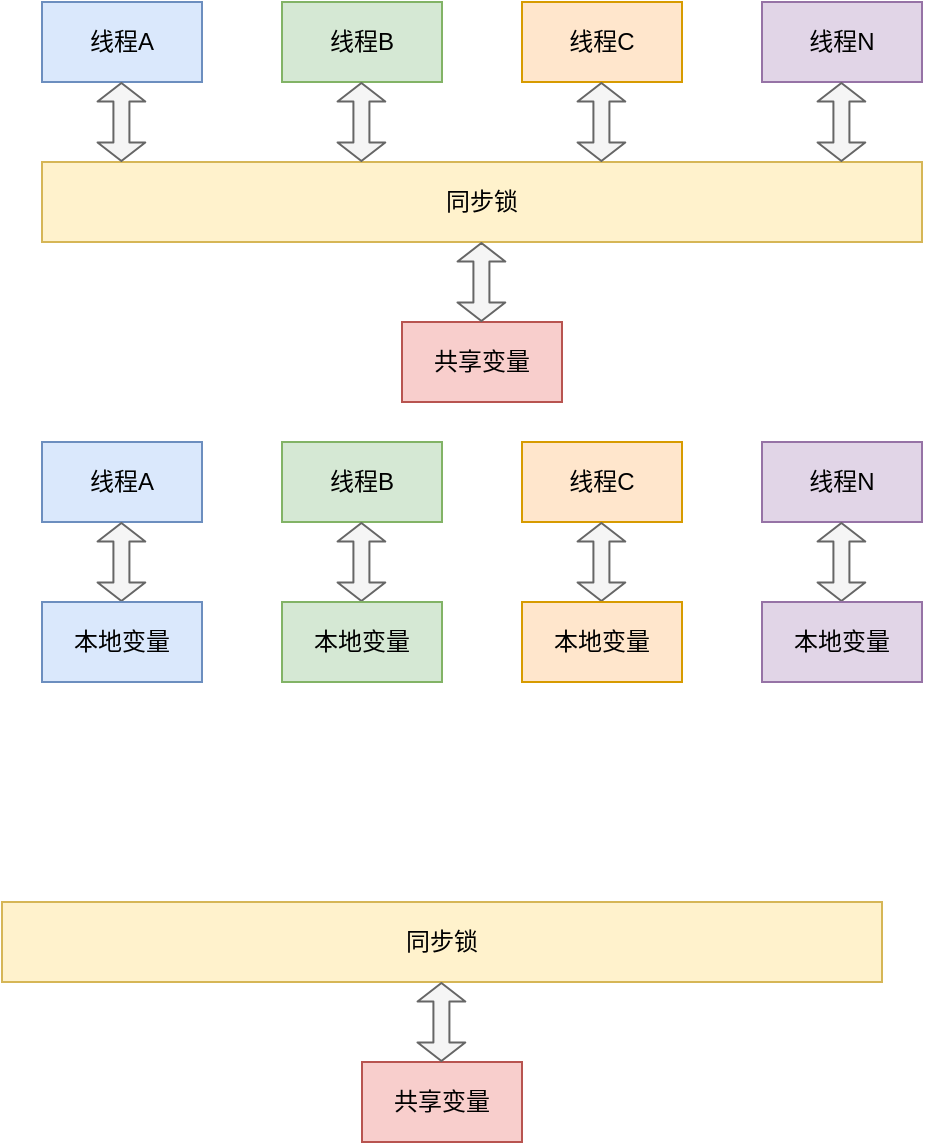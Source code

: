 <mxfile version="14.1.8" type="device"><diagram id="C5RBs43oDa-KdzZeNtuy" name="Page-1"><mxGraphModel dx="805" dy="462" grid="0" gridSize="10" guides="1" tooltips="1" connect="1" arrows="1" fold="1" page="1" pageScale="1" pageWidth="827" pageHeight="1169" math="0" shadow="0"><root><mxCell id="WIyWlLk6GJQsqaUBKTNV-0"/><mxCell id="WIyWlLk6GJQsqaUBKTNV-1" parent="WIyWlLk6GJQsqaUBKTNV-0"/><mxCell id="Cqac301YQqSdfn1WjyI0-0" value="线程A" style="rounded=0;whiteSpace=wrap;html=1;fillColor=#dae8fc;strokeColor=#6c8ebf;" vertex="1" parent="WIyWlLk6GJQsqaUBKTNV-1"><mxGeometry x="120" y="40" width="80" height="40" as="geometry"/></mxCell><mxCell id="Cqac301YQqSdfn1WjyI0-1" value="线程B" style="rounded=0;whiteSpace=wrap;html=1;fillColor=#d5e8d4;strokeColor=#82b366;" vertex="1" parent="WIyWlLk6GJQsqaUBKTNV-1"><mxGeometry x="240" y="40" width="80" height="40" as="geometry"/></mxCell><mxCell id="Cqac301YQqSdfn1WjyI0-2" value="线程C" style="rounded=0;whiteSpace=wrap;html=1;fillColor=#ffe6cc;strokeColor=#d79b00;" vertex="1" parent="WIyWlLk6GJQsqaUBKTNV-1"><mxGeometry x="360" y="40" width="80" height="40" as="geometry"/></mxCell><mxCell id="Cqac301YQqSdfn1WjyI0-3" value="线程N" style="rounded=0;whiteSpace=wrap;html=1;fillColor=#e1d5e7;strokeColor=#9673a6;" vertex="1" parent="WIyWlLk6GJQsqaUBKTNV-1"><mxGeometry x="480" y="40" width="80" height="40" as="geometry"/></mxCell><mxCell id="Cqac301YQqSdfn1WjyI0-4" value="同步锁" style="rounded=0;whiteSpace=wrap;html=1;fillColor=#fff2cc;strokeColor=#d6b656;" vertex="1" parent="WIyWlLk6GJQsqaUBKTNV-1"><mxGeometry x="120" y="120" width="440" height="40" as="geometry"/></mxCell><mxCell id="Cqac301YQqSdfn1WjyI0-5" value="共享变量" style="rounded=0;whiteSpace=wrap;html=1;fillColor=#f8cecc;strokeColor=#b85450;" vertex="1" parent="WIyWlLk6GJQsqaUBKTNV-1"><mxGeometry x="300" y="200" width="80" height="40" as="geometry"/></mxCell><mxCell id="Cqac301YQqSdfn1WjyI0-6" value="" style="shape=flexArrow;endArrow=classic;startArrow=classic;html=1;startWidth=14.857;startSize=2.76;endWidth=14.857;endSize=2.76;width=8;fillColor=#f5f5f5;strokeColor=#666666;" edge="1" parent="WIyWlLk6GJQsqaUBKTNV-1"><mxGeometry width="50" height="50" relative="1" as="geometry"><mxPoint x="339.71" y="200" as="sourcePoint"/><mxPoint x="339.71" y="160" as="targetPoint"/></mxGeometry></mxCell><mxCell id="Cqac301YQqSdfn1WjyI0-7" value="" style="shape=flexArrow;endArrow=classic;startArrow=classic;html=1;startWidth=14.857;startSize=2.76;endWidth=14.857;endSize=2.76;width=8;fillColor=#f5f5f5;strokeColor=#666666;" edge="1" parent="WIyWlLk6GJQsqaUBKTNV-1"><mxGeometry width="50" height="50" relative="1" as="geometry"><mxPoint x="159.71" y="120" as="sourcePoint"/><mxPoint x="159.71" y="80" as="targetPoint"/></mxGeometry></mxCell><mxCell id="Cqac301YQqSdfn1WjyI0-8" value="" style="shape=flexArrow;endArrow=classic;startArrow=classic;html=1;startWidth=14.857;startSize=2.76;endWidth=14.857;endSize=2.76;width=8;fillColor=#f5f5f5;strokeColor=#666666;" edge="1" parent="WIyWlLk6GJQsqaUBKTNV-1"><mxGeometry width="50" height="50" relative="1" as="geometry"><mxPoint x="279.71" y="120" as="sourcePoint"/><mxPoint x="279.71" y="80" as="targetPoint"/></mxGeometry></mxCell><mxCell id="Cqac301YQqSdfn1WjyI0-9" value="" style="shape=flexArrow;endArrow=classic;startArrow=classic;html=1;startWidth=14.857;startSize=2.76;endWidth=14.857;endSize=2.76;width=8;fillColor=#f5f5f5;strokeColor=#666666;" edge="1" parent="WIyWlLk6GJQsqaUBKTNV-1"><mxGeometry width="50" height="50" relative="1" as="geometry"><mxPoint x="399.71" y="120" as="sourcePoint"/><mxPoint x="399.71" y="80" as="targetPoint"/></mxGeometry></mxCell><mxCell id="Cqac301YQqSdfn1WjyI0-10" value="" style="shape=flexArrow;endArrow=classic;startArrow=classic;html=1;startWidth=14.857;startSize=2.76;endWidth=14.857;endSize=2.76;width=8;fillColor=#f5f5f5;strokeColor=#666666;" edge="1" parent="WIyWlLk6GJQsqaUBKTNV-1"><mxGeometry width="50" height="50" relative="1" as="geometry"><mxPoint x="519.71" y="120" as="sourcePoint"/><mxPoint x="519.71" y="80" as="targetPoint"/></mxGeometry></mxCell><mxCell id="Cqac301YQqSdfn1WjyI0-11" value="线程A" style="rounded=0;whiteSpace=wrap;html=1;fillColor=#dae8fc;strokeColor=#6c8ebf;" vertex="1" parent="WIyWlLk6GJQsqaUBKTNV-1"><mxGeometry x="120" y="260" width="80" height="40" as="geometry"/></mxCell><mxCell id="Cqac301YQqSdfn1WjyI0-12" value="线程B" style="rounded=0;whiteSpace=wrap;html=1;fillColor=#d5e8d4;strokeColor=#82b366;" vertex="1" parent="WIyWlLk6GJQsqaUBKTNV-1"><mxGeometry x="240" y="260" width="80" height="40" as="geometry"/></mxCell><mxCell id="Cqac301YQqSdfn1WjyI0-13" value="线程C" style="rounded=0;whiteSpace=wrap;html=1;fillColor=#ffe6cc;strokeColor=#d79b00;" vertex="1" parent="WIyWlLk6GJQsqaUBKTNV-1"><mxGeometry x="360" y="260" width="80" height="40" as="geometry"/></mxCell><mxCell id="Cqac301YQqSdfn1WjyI0-14" value="线程N" style="rounded=0;whiteSpace=wrap;html=1;fillColor=#e1d5e7;strokeColor=#9673a6;" vertex="1" parent="WIyWlLk6GJQsqaUBKTNV-1"><mxGeometry x="480" y="260" width="80" height="40" as="geometry"/></mxCell><mxCell id="Cqac301YQqSdfn1WjyI0-15" value="同步锁" style="rounded=0;whiteSpace=wrap;html=1;fillColor=#fff2cc;strokeColor=#d6b656;" vertex="1" parent="WIyWlLk6GJQsqaUBKTNV-1"><mxGeometry x="100" y="490" width="440" height="40" as="geometry"/></mxCell><mxCell id="Cqac301YQqSdfn1WjyI0-16" value="共享变量" style="rounded=0;whiteSpace=wrap;html=1;fillColor=#f8cecc;strokeColor=#b85450;" vertex="1" parent="WIyWlLk6GJQsqaUBKTNV-1"><mxGeometry x="280" y="570" width="80" height="40" as="geometry"/></mxCell><mxCell id="Cqac301YQqSdfn1WjyI0-17" value="" style="shape=flexArrow;endArrow=classic;startArrow=classic;html=1;startWidth=14.857;startSize=2.76;endWidth=14.857;endSize=2.76;width=8;fillColor=#f5f5f5;strokeColor=#666666;" edge="1" parent="WIyWlLk6GJQsqaUBKTNV-1"><mxGeometry width="50" height="50" relative="1" as="geometry"><mxPoint x="319.71" y="570" as="sourcePoint"/><mxPoint x="319.71" y="530" as="targetPoint"/></mxGeometry></mxCell><mxCell id="Cqac301YQqSdfn1WjyI0-18" value="" style="shape=flexArrow;endArrow=classic;startArrow=classic;html=1;startWidth=14.857;startSize=2.76;endWidth=14.857;endSize=2.76;width=8;fillColor=#f5f5f5;strokeColor=#666666;" edge="1" parent="WIyWlLk6GJQsqaUBKTNV-1"><mxGeometry width="50" height="50" relative="1" as="geometry"><mxPoint x="159.71" y="340" as="sourcePoint"/><mxPoint x="159.71" y="300" as="targetPoint"/></mxGeometry></mxCell><mxCell id="Cqac301YQqSdfn1WjyI0-19" value="" style="shape=flexArrow;endArrow=classic;startArrow=classic;html=1;startWidth=14.857;startSize=2.76;endWidth=14.857;endSize=2.76;width=8;fillColor=#f5f5f5;strokeColor=#666666;" edge="1" parent="WIyWlLk6GJQsqaUBKTNV-1"><mxGeometry width="50" height="50" relative="1" as="geometry"><mxPoint x="279.71" y="340" as="sourcePoint"/><mxPoint x="279.71" y="300" as="targetPoint"/></mxGeometry></mxCell><mxCell id="Cqac301YQqSdfn1WjyI0-20" value="" style="shape=flexArrow;endArrow=classic;startArrow=classic;html=1;startWidth=14.857;startSize=2.76;endWidth=14.857;endSize=2.76;width=8;fillColor=#f5f5f5;strokeColor=#666666;" edge="1" parent="WIyWlLk6GJQsqaUBKTNV-1"><mxGeometry width="50" height="50" relative="1" as="geometry"><mxPoint x="399.71" y="340" as="sourcePoint"/><mxPoint x="399.71" y="300" as="targetPoint"/></mxGeometry></mxCell><mxCell id="Cqac301YQqSdfn1WjyI0-21" value="" style="shape=flexArrow;endArrow=classic;startArrow=classic;html=1;startWidth=14.857;startSize=2.76;endWidth=14.857;endSize=2.76;width=8;fillColor=#f5f5f5;strokeColor=#666666;" edge="1" parent="WIyWlLk6GJQsqaUBKTNV-1"><mxGeometry width="50" height="50" relative="1" as="geometry"><mxPoint x="519.71" y="340" as="sourcePoint"/><mxPoint x="519.71" y="300" as="targetPoint"/></mxGeometry></mxCell><mxCell id="Cqac301YQqSdfn1WjyI0-22" value="本地变量" style="rounded=0;whiteSpace=wrap;html=1;fillColor=#dae8fc;strokeColor=#6c8ebf;" vertex="1" parent="WIyWlLk6GJQsqaUBKTNV-1"><mxGeometry x="120" y="340" width="80" height="40" as="geometry"/></mxCell><mxCell id="Cqac301YQqSdfn1WjyI0-23" value="本地变量" style="rounded=0;whiteSpace=wrap;html=1;fillColor=#d5e8d4;strokeColor=#82b366;" vertex="1" parent="WIyWlLk6GJQsqaUBKTNV-1"><mxGeometry x="240" y="340" width="80" height="40" as="geometry"/></mxCell><mxCell id="Cqac301YQqSdfn1WjyI0-24" value="本地变量" style="rounded=0;whiteSpace=wrap;html=1;fillColor=#ffe6cc;strokeColor=#d79b00;" vertex="1" parent="WIyWlLk6GJQsqaUBKTNV-1"><mxGeometry x="360" y="340" width="80" height="40" as="geometry"/></mxCell><mxCell id="Cqac301YQqSdfn1WjyI0-25" value="本地变量" style="rounded=0;whiteSpace=wrap;html=1;fillColor=#e1d5e7;strokeColor=#9673a6;" vertex="1" parent="WIyWlLk6GJQsqaUBKTNV-1"><mxGeometry x="480" y="340" width="80" height="40" as="geometry"/></mxCell></root></mxGraphModel></diagram></mxfile>